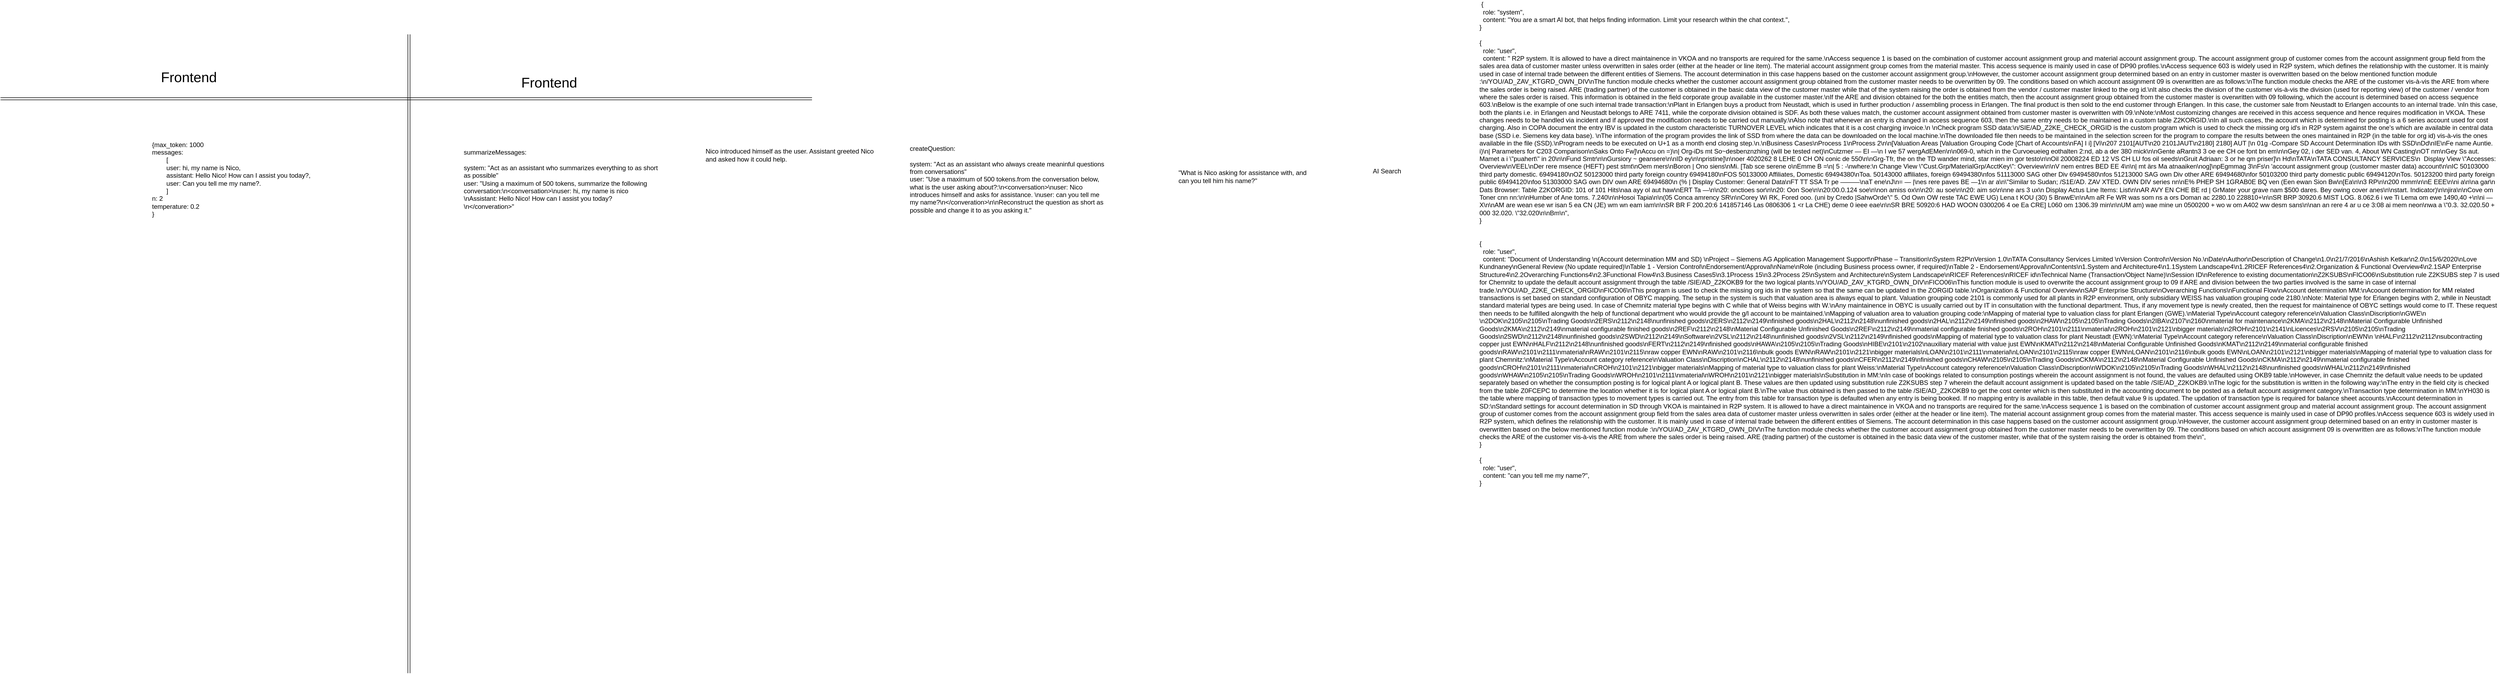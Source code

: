 <mxfile version="22.1.2" type="device">
  <diagram name="Seite-1" id="oJKp1BGyLidputtZ7K4Z">
    <mxGraphModel dx="867" dy="-609" grid="1" gridSize="10" guides="1" tooltips="1" connect="1" arrows="1" fold="1" page="1" pageScale="1" pageWidth="827" pageHeight="1169" math="0" shadow="0">
      <root>
        <mxCell id="0" />
        <mxCell id="1" parent="0" />
        <mxCell id="N8TfKCUghalnAKzWb66I-1" value="" style="edgeStyle=none;orthogonalLoop=1;jettySize=auto;html=1;rounded=0;shape=link;" edge="1" parent="1">
          <mxGeometry width="80" relative="1" as="geometry">
            <mxPoint x="1090" y="2890" as="sourcePoint" />
            <mxPoint x="1090" y="1700" as="targetPoint" />
          </mxGeometry>
        </mxCell>
        <mxCell id="N8TfKCUghalnAKzWb66I-2" value="Frontend" style="text;strokeColor=none;align=center;fillColor=none;html=1;verticalAlign=middle;whiteSpace=wrap;rounded=0;fontSize=26;" vertex="1" parent="1">
          <mxGeometry x="1290.5" y="1760" width="120" height="60" as="geometry" />
        </mxCell>
        <mxCell id="N8TfKCUghalnAKzWb66I-3" value="Frontend" style="text;strokeColor=none;align=center;fillColor=none;html=1;verticalAlign=middle;whiteSpace=wrap;rounded=0;fontSize=26;" vertex="1" parent="1">
          <mxGeometry x="563.5" y="1750" width="232.69" height="60" as="geometry" />
        </mxCell>
        <mxCell id="N8TfKCUghalnAKzWb66I-4" value="" style="edgeStyle=none;orthogonalLoop=1;jettySize=auto;html=1;rounded=0;shape=link;" edge="1" parent="1">
          <mxGeometry width="80" relative="1" as="geometry">
            <mxPoint x="1840" y="1820" as="sourcePoint" />
            <mxPoint x="330" y="1820" as="targetPoint" />
          </mxGeometry>
        </mxCell>
        <mxCell id="N8TfKCUghalnAKzWb66I-6" value="&lt;div style=&quot;&quot;&gt;&lt;span style=&quot;background-color: initial;&quot;&gt;{max_token: 1000&lt;/span&gt;&lt;/div&gt;&lt;div style=&quot;&quot;&gt;messages:&lt;/div&gt;&lt;div style=&quot;&quot;&gt;&lt;span style=&quot;white-space: pre;&quot;&gt;&#x9;&lt;/span&gt;[&lt;br&gt;&lt;/div&gt;&lt;div style=&quot;&quot;&gt;&lt;span style=&quot;white-space: pre;&quot;&gt;&#x9;&lt;/span&gt;user: hi, my name is Nico,&lt;/div&gt;&lt;div style=&quot;&quot;&gt;&lt;span style=&quot;white-space: pre;&quot;&gt;&#x9;&lt;/span&gt;assistant: Hello Nico! How can I assist you today?,&lt;/div&gt;&lt;div style=&quot;&quot;&gt;&lt;span style=&quot;white-space: pre;&quot;&gt;&#x9;&lt;/span&gt;user: Can you tell me my name?.&lt;/div&gt;&lt;div style=&quot;&quot;&gt;&lt;span style=&quot;white-space: pre;&quot;&gt;&#x9;&lt;/span&gt;]&lt;br&gt;&lt;/div&gt;&lt;div style=&quot;&quot;&gt;n: 2&lt;/div&gt;&lt;div style=&quot;&quot;&gt;temperature: 0.2&lt;/div&gt;&lt;div style=&quot;&quot;&gt;}&lt;/div&gt;" style="text;strokeColor=none;align=left;fillColor=none;html=1;verticalAlign=middle;whiteSpace=wrap;rounded=0;" vertex="1" parent="1">
          <mxGeometry x="610" y="1880" width="370" height="180" as="geometry" />
        </mxCell>
        <mxCell id="N8TfKCUghalnAKzWb66I-7" value="&lt;div style=&quot;&quot;&gt;summarizeMessages:&lt;/div&gt;&lt;div style=&quot;&quot;&gt;&lt;br&gt;&lt;/div&gt;&lt;div style=&quot;&quot;&gt;system: &quot;Act as an assistant who summarizes everything to as short as possible&lt;span style=&quot;background-color: initial;&quot;&gt;&quot;&lt;/span&gt;&lt;/div&gt;&lt;div style=&quot;&quot;&gt;user: &quot;Using a maximum of 500 tokens, summarize the following conversation:\n&amp;lt;conversation&amp;gt;\nuser: hi, my name is nico \nAssistant: Hello Nico! How can I assist you today?\n&amp;lt;/converation&amp;gt;&quot;&lt;br&gt;&lt;/div&gt;" style="text;strokeColor=none;align=left;fillColor=none;html=1;verticalAlign=middle;whiteSpace=wrap;rounded=0;" vertex="1" parent="1">
          <mxGeometry x="1190" y="1880" width="370" height="180" as="geometry" />
        </mxCell>
        <mxCell id="N8TfKCUghalnAKzWb66I-8" value="Nico introduced himself as the user. Assistant greeted Nico and asked how it could help." style="text;strokeColor=none;align=left;fillColor=none;html=1;verticalAlign=middle;whiteSpace=wrap;rounded=0;" vertex="1" parent="1">
          <mxGeometry x="1640" y="1910" width="330" height="30" as="geometry" />
        </mxCell>
        <mxCell id="N8TfKCUghalnAKzWb66I-9" value="&lt;div style=&quot;&quot;&gt;createQuestion:&lt;/div&gt;&lt;div style=&quot;&quot;&gt;&lt;br&gt;&lt;/div&gt;&lt;div style=&quot;&quot;&gt;system: &quot;Act as an assistant who always create meaninful questions from conversations&lt;span style=&quot;background-color: initial;&quot;&gt;&quot;&lt;/span&gt;&lt;br&gt;&lt;/div&gt;&lt;div style=&quot;&quot;&gt;user: &quot;Use a maximum of 500 tokens.from the conversation below, what is the user asking about?:\n&amp;lt;conversation&amp;gt;\nuser: Nico introduces himself and asks for assistance. \nuser: can you tell me my name?\n&amp;lt;/converation&amp;gt;\n\nReconstruct the question as short as possible and change it to as you asking it.&quot;&lt;br&gt;&lt;/div&gt;" style="text;strokeColor=none;align=left;fillColor=none;html=1;verticalAlign=middle;whiteSpace=wrap;rounded=0;" vertex="1" parent="1">
          <mxGeometry x="2020" y="1880" width="370" height="180" as="geometry" />
        </mxCell>
        <mxCell id="N8TfKCUghalnAKzWb66I-10" value="&quot;What is Nico asking for assistance with, and can you tell him his name?&quot;" style="text;strokeColor=none;align=left;fillColor=none;html=1;verticalAlign=middle;whiteSpace=wrap;rounded=0;" vertex="1" parent="1">
          <mxGeometry x="2520" y="1950" width="250" height="30" as="geometry" />
        </mxCell>
        <mxCell id="N8TfKCUghalnAKzWb66I-11" value="AI Search" style="text;strokeColor=none;align=center;fillColor=none;html=1;verticalAlign=middle;whiteSpace=wrap;rounded=0;" vertex="1" parent="1">
          <mxGeometry x="2880" y="1940" width="60" height="30" as="geometry" />
        </mxCell>
        <mxCell id="N8TfKCUghalnAKzWb66I-12" value="&amp;nbsp;{&lt;div&gt;&amp;nbsp; role: &quot;system&quot;,&lt;/div&gt;&lt;div&gt;&amp;nbsp; content: &quot;You are a smart AI bot, that helps finding information. Limit your research within the chat context.&quot;,&lt;/div&gt;&lt;div style=&quot;&quot;&gt;}&lt;/div&gt;&lt;div style=&quot;&quot;&gt;&lt;br&gt;&lt;/div&gt;&lt;div style=&quot;&quot;&gt;&lt;div&gt;{&lt;/div&gt;&lt;div&gt;&amp;nbsp; role: &quot;user&quot;,&lt;/div&gt;&lt;div&gt;&amp;nbsp; content: &quot; R2P system. It is allowed to have a direct maintainence in VKOA and no transports are required for the same.\nAccess sequence 1 is based on the combination of customer account assignment group and material account assignment group. The account assignment group of customer comes from the account assignment group field from the sales area data of customer master unless overwritten in sales order (either at the header or line item). The material account assignment group comes from the material master. This access sequence is mainly used in case of DP90 profiles.\nAccess sequence 603 is widely used in R2P system, which defines the relationship with the customer. It is mainly used in case of internal trade between the different entities of Siemens. The account determination in this case happens based on the customer account assignment group.\nHowever, the customer account assignment group determined based on an entry in customer master is overwritten based on the below mentioned function module :\n/YOU/AD_ZAV_KTGRD_OWN_DIV\nThe function module checks whether the customer account assignment group obtained from the customer master needs to be overwritten by 09. The conditions based on which account assignment 09 is overwritten are as follows:\nThe function module checks the ARE of the customer vis-à-vis the ARE from where the sales order is being raised. ARE (trading partner) of the customer is obtained in the basic data view of the customer master while that of the system raising the order is obtained from the vendor / customer master linked to the org id.\nIt also checks the division of the customer vis-à-vis the division (used for reporting view) of the customer / vendor from where the sales order is raised. This information is obtained in the field corporate group available in the customer master.\nIf the ARE and division obtained for the both the entities match, then the account assignment group obtained from the customer master is overwritten with 09 following, which the account is determined based on access sequence 603.\nBelow is the example of one such internal trade transaction:\nPlant in Erlangen buys a product from Neustadt, which is used in further production / assembling process in Erlangen. The final product is then sold to the end customer through Erlangen. In this case, the customer sale from Neustadt to Erlangen accounts to an internal trade. \nIn this case, both the plants i.e. in Erlangen and Neustadt belongs to ARE 7411, while the corporate division obtained is SDF. As both these values match, the customer account assignment obtained from customer master is overwritten with 09.\nNote:\nMost customizing changes are received in this access sequence and hence requires modification in VKOA. These changes needs to be handled via incident and if approved the modification needs to be carried out manually.\nAlso note that whenever an entry is changed in access sequence 603, then the same entry needs to be maintained in a custom table Z2KORGID.\nIn all such cases, the account which is determined for posting is a 6 series account used for cost charging. Also in COPA document the entry IBV is updated in the custom characteristic TURNOVER LEVEL which indicates that it is a cost charging invoice.\n \nCheck program SSD data:\n/SIE/AD_Z2KE_CHECK_ORGID is the custom program which is used to check the missing org id&#39;s in R2P system against the one&#39;s which are available in central data base (SSD i.e. Siemens key data base). \nThe information of the program provides the link of SSD from where the data can be downloaded on the local machine.\nThe downloaded file then needs to be maintained in the selection screen for the program to compare the results between the ones maintained in R2P (in the table for org id) vis-à-vis the ones available in the file (SSD).\nProgram needs to be executed on U+1 as a month end closing step.\n.\nBusiness Cases\nProcess 1\nProcess 2\n\n[Valuation Areas [Valuation Grouping Code [Chart of Accounts\nFA] I i] [Vi\n207 2101[AUT\n20 2101JAUT\n2180] 2180] AUT |\n 01g -Compare SD Account Determination IDs with SSD\nDd\nIE\nFe name Auntie. i)\n| Parameters for C203 Comparison\nSaks Onto Fw]\nAccu on =)\n| Org-iDs mt So~desbenznzhing (will be tested net)\nCutzmer — EI —\n I we 57 wergAdEMen\n\n069-0, which in the Curvoeueieg eothalten 2:nd, ab a der 380 mick\n\nGente aRantn3 3 oe ee CH oe font bn em\n\nGey 02, i der SED van. 4, About WN Casting\nOT nm\nGey Ss aut. Mamet a i \&quot;puahert\&quot; in 20\n\nFund Smtr\n\nGursiory ~ geansere\n\nID ey\n\npristine]\n\noer 4020262 8 LEHE 0 CH ON conic de 550\n\nGrg-Tfr, the on the TD wander mind, star mien im gor testo\n\nOil 20008224 ED 12 VS CH LU fos oil seeds\nGruit Adriaan: 3 or he qm priser]\n Hd\nTATA\nTATA CONSULTANCY SERVICES\n&amp;nbsp; Display View \&quot;Accesses: Overview\nVEEL\nDer rere msence (HEFT) pest stmt\nOem mers\nBoron | Ono siens\nMi. [Tab sce serene o\nEmme B =\n| 5 : -\nwhere:\n Change View \&quot;Cust.Grp/MaterialGrp/AcctKey\&quot;: Overview\n\nV nem entres BED EE 4\n\n| mt ärs Ma atnaaiken\nog]\npEgmmag 3\nFs\n &#39;account assignment group (customer master data) account\n\nIC 50103000 third party domestic. 69494180\nOZ 50123000 third party foreign country 69494180\nFOS 50133000 Affiliates, Domestic 69494380\nToa. 50143000 affiliates, foreign 69494380\nfos 51113000 SAG other Div 69494580\nfos 51213000 SAG own Div other ARE 69494680\nfor 50103200 third party domestic public 69494120\nTos. 50123200 third party foreign public 69494120\nfoo 51303000 SAG own DIV own ARE 69494680\n (% | Display Customer: General Data\nFT TT SSA Tr pe ———\naT ene\nJ\n= — |\nes rere paves BE —1\n ar a\n\&quot;Similar to Sudan; /S1E/AD. ZAV XTED. OWN DIV series nn\nE% PHEP SH 1GRAB0E BQ ven (Een ewan Sion Bw\n[Ea\n\n3 RP\n\n200 mmm\n\nE EEE\n\ni a\n\na gar\n Dats Browser: Table Z2KORGID: 101 of 101 Hits\naa ayy ol aut haw\nERT Ta —\n\n20: onctioes sor\n\n20: Oon Soe\n\n20:00.0.124 soe\n\non amiss ox\n\n20: au soe\n\n20: aim so\n\nne ars 3 ux\n Display Actus Line Items: List\n\nAR AVY EN CHE BE rd | GrMater your grave nam $500 dares. Bey owing cover anes\n\nstart. Indicator)\n\njira\n\nCove om Toner cnn nn:\n\nHumber of Ane toms. 7.240\n\nHosoi Tapia\n\n(05 Conca amrency SR\n\nCorey Wi RK, Fored ooo. (uni by Credo |SahwOrde&#39;\&quot; 5. Od Own OW reste TAC EWE UG) Lena t KOU (30) 5 BrwwE\n\nAm aR Fe WR was som ns a ors Doman ac 2280.10 228810+\n\nSR BRP 30920.6 MIST LOG. 8.062.6 i we Ti Lema om ewe 1490,40 +\n\ni — X\n\nAM are wean ese wr isan 5 ea CN (JE) wm wn eam iam\n\nSR BR F 200.20:6 141857146 Las 0806306 1 &amp;lt;r La CHE) deme 0 ieee eae\n\nSR BRE 50920:6 HAD WOON 0300206 4 oe Ea CRE] L060 om 1306.39 min\n\nUM am) wae mine un 0500200 + wo w om A402 ww desm sans\n\nan an rere 4 ar u ce 3:08 ai mem neon\nwa a \&quot;0.3. 32.020.50 + 000 32.020. \&quot;32.020\n\nBm\n&quot;,&lt;/div&gt;&lt;div&gt;}&lt;/div&gt;&lt;div&gt;&lt;br&gt;&lt;/div&gt;&lt;div&gt;&lt;br&gt;&lt;/div&gt;&lt;div&gt;&lt;div&gt;{&lt;/div&gt;&lt;div&gt;&amp;nbsp; role: &quot;user&quot;,&lt;/div&gt;&lt;div&gt;&amp;nbsp; content: &quot;Document of Understanding \n(Account determination MM and SD) \nProject – Siemens AG Application Management Support\nPhase – Transition\nSystem R2P\nVersion 1.0\nTATA Consultancy Services Limited \nVersion Control\nVersion No.\nDate\nAuthor\nDescription of Change\n1.0\n21/7/2016\nAshish Ketkar\n2.0\n15/6/2020\nLove Kundnaney\nGeneral Review (No update required)\nTable 1 - Version Control\nEndorsement/Approval\nName\nRole (including Business process owner, if required)\nTable 2 - Endorsement/Approval\nContents\n1.System and Architecture4\n1.1System Landscape4\n1.2RICEF References4\n2.Organization &amp;amp; Functional Overview4\n2.1SAP Enterprise Structure4\n2.2Overarching Functions4\n2.3Functional Flow4\n3.Business Cases5\n3.1Process 15\n3.2Process 25\nSystem and Architecture\nSystem Landscape\nRICEF References\nRICEF id\nTechnical Name (Transaction/Object Name)\nSession ID\nReference to existing documentation\nZ2KSUBS\nFICO06\nSubstitution rule Z2KSUBS step 7 is used for Chemnitz to update the default account assignment through the table /SIE/AD_Z2KOKB9 for the two logical plants.\n/YOU/AD_ZAV_KTGRD_OWN_DIV\nFICO06\nThis function module is used to overwrite the account assignment group to 09 if ARE and division between the two parties involved is the same in case of internal trade.\n/YOU/AD_Z2KE_CHECK_ORGID\nFICO06\nThis program is used to check the missing org ids in the system so that the same can be updated in the ZORGID table.\nOrganization &amp;amp; Functional Overview\nSAP Enterprise Structure\nOverarching Functions\nFunctional Flow\nAccount determination MM:\nAcoount determination for MM related transactions is set based on standard configuration of OBYC mapping. The setup in the system is such that valuation area is always equal to plant. Valuation grouping code 2101 is commonly used for all plants in R2P environment, only subsidiary WEISS has valuation grouping code 2180.\nNote: Material type for Erlangen begins with 2, while in Neustadt standard material types are being used. In case of Chemnitz material type begins with C while that of Weiss begins with W.\nAny maintainence in OBYC is usually carried out by IT in consultation with the functional department. Thus, if any movement type is newly created, then the request for maintainence of OBYC settings would come to IT. These request then needs to be fulfilled alongwith the help of functional department who would provide the g/l account to be maintained.\nMapping of valuation area to valuation grouping code:\nMapping of material type to valuation class for plant Erlangen (GWE).\nMaterial Type\nAccount category reference\nValuation Class\nDiscription\nGWE\n \n2DOK\n2105\n2105\nTrading Goods\n2ERS\n2112\n2148\nunfinished goods\n2ERS\n2112\n2149\nfinished goods\n2HAL\n2112\n2148\nunfinished goods\n2HAL\n2112\n2149\nfinished goods\n2HAW\n2105\n2105\nTrading Goods\n2IBA\n2107\n2160\nmaterial for maintenance\n2KMA\n2112\n2148\nMaterial Configurable Unfinished Goods\n2KMA\n2112\n2149\nmaterial configurable finished goods\n2REF\n2112\n2148\nMaterial Configurable Unfinished Goods\n2REF\n2112\n2149\nmaterial configurable finished goods\n2ROH\n2101\n2111\nmaterial\n2ROH\n2101\n2121\nbigger materials\n2ROH\n2101\n2141\nLicences\n2RSV\n2105\n2105\nTrading Goods\n2SWD\n2112\n2148\nunfinished goods\n2SWD\n2112\n2149\nSoftware\n2VSL\n2112\n2148\nunfinished goods\n2VSL\n2112\n2149\nfinished goods\nMapping of material type to valuation class for plant Neustadt (EWN):\nMaterial Type\nAccount category reference\nValuation Class\nDiscription\nEWN\n \nHALF\n2112\n2112\nsubcontracting copper just EWN\nHALF\n2112\n2148\nunfinished goods\nFERT\n2112\n2149\nfinished goods\nHAWA\n2105\n2105\nTrading Goods\nHIBE\n2101\n2102\nauxiliary material with value just EWN\nKMAT\n2112\n2148\nMaterial Configurable Unfinished Goods\nKMAT\n2112\n2149\nmaterial configurable finished goods\nRAW\n2101\n2111\nmaterial\nRAW\n2101\n2115\nraw copper EWN\nRAW\n2101\n2116\nbulk goods EWN\nRAW\n2101\n2121\nbigger materials\nLOAN\n2101\n2111\nmaterial\nLOAN\n2101\n2115\nraw copper EWN\nLOAN\n2101\n2116\nbulk goods EWN\nLOAN\n2101\n2121\nbigger materials\nMapping of material type to valuation class for plant Chemnitz:\nMaterial Type\nAccount category reference\nValuation Class\nDiscription\nCHAL\n2112\n2148\nunfinished goods\nCFER\n2112\n2149\nfinished goods\nCHAW\n2105\n2105\nTrading Goods\nCKMA\n2112\n2148\nMaterial Configurable Unfinished Goods\nCKMA\n2112\n2149\nmaterial configurable finished goods\nCROH\n2101\n2111\nmaterial\nCROH\n2101\n2121\nbigger materials\nMapping of material type to valuation class for plant Weiss:\nMaterial Type\nAccount category reference\nValuation Class\nDiscription\nWDOK\n2105\n2105\nTrading Goods\nWHAL\n2112\n2148\nunfinished goods\nWHAL\n2112\n2149\nfinished goods\nWHAW\n2105\n2105\nTrading Goods\nWROH\n2101\n2111\nmaterial\nWROH\n2101\n2121\nbigger materials\nSubstitution in MM:\nIn case of bookings related to consumption postings wherein the account assignment is not found, the values are defaulted using OKB9 table.\nHowever, in case Chemnitz the default value needs to be updated separately based on whether the consumption posting is for logical plant A or logical plant B. These values are then updated using substitution rule Z2KSUBS step 7 wherein the default account assignment is updated based on the table /SIE/AD_Z2KOKB9.\nThe logic for the substitution is written in the following way:\nThe entry in the field city is checked from the table Z0FCEPC to determine the location whether it is for logical plant A or logical plant B.\nThe value thus obtained is then passed to the table /SIE/AD_Z2KOKB9 to get the cost center which is then substituted in the accounting document to be posted as a default account assignment category.\nTransaction type determination in MM:\nYH030 is the table where mapping of transaction types to movement types is carried out. The entry from this table for transaction type is defaulted when any entry is being booked. If no mapping entry is available in this table, then default value 9 is updated. The updation of transaction type is required for balance sheet accounts.\nAccount determination in SD:\nStandard settings for account determination in SD through VKOA is maintained in R2P system. It is allowed to have a direct maintainence in VKOA and no transports are required for the same.\nAccess sequence 1 is based on the combination of customer account assignment group and material account assignment group. The account assignment group of customer comes from the account assignment group field from the sales area data of customer master unless overwritten in sales order (either at the header or line item). The material account assignment group comes from the material master. This access sequence is mainly used in case of DP90 profiles.\nAccess sequence 603 is widely used in R2P system, which defines the relationship with the customer. It is mainly used in case of internal trade between the different entities of Siemens. The account determination in this case happens based on the customer account assignment group.\nHowever, the customer account assignment group determined based on an entry in customer master is overwritten based on the below mentioned function module :\n/YOU/AD_ZAV_KTGRD_OWN_DIV\nThe function module checks whether the customer account assignment group obtained from the customer master needs to be overwritten by 09. The conditions based on which account assignment 09 is overwritten are as follows:\nThe function module checks the ARE of the customer vis-à-vis the ARE from where the sales order is being raised. ARE (trading partner) of the customer is obtained in the basic data view of the customer master, while that of the system raising the order is obtained from the\n&quot;,&lt;/div&gt;&lt;div&gt;}&lt;/div&gt;&lt;/div&gt;&lt;div&gt;&lt;br&gt;&lt;/div&gt;&lt;div&gt;&lt;div&gt;{&lt;/div&gt;&lt;div&gt;&amp;nbsp; role: &quot;user&quot;,&lt;/div&gt;&lt;div&gt;&amp;nbsp; content: &quot;can you tell me my name?&quot;,&lt;/div&gt;&lt;div&gt;}&lt;/div&gt;&lt;/div&gt;&lt;/div&gt;" style="text;strokeColor=none;align=left;fillColor=none;html=1;verticalAlign=middle;whiteSpace=wrap;rounded=0;" vertex="1" parent="1">
          <mxGeometry x="3080" y="1940" width="1900" height="300" as="geometry" />
        </mxCell>
      </root>
    </mxGraphModel>
  </diagram>
</mxfile>
